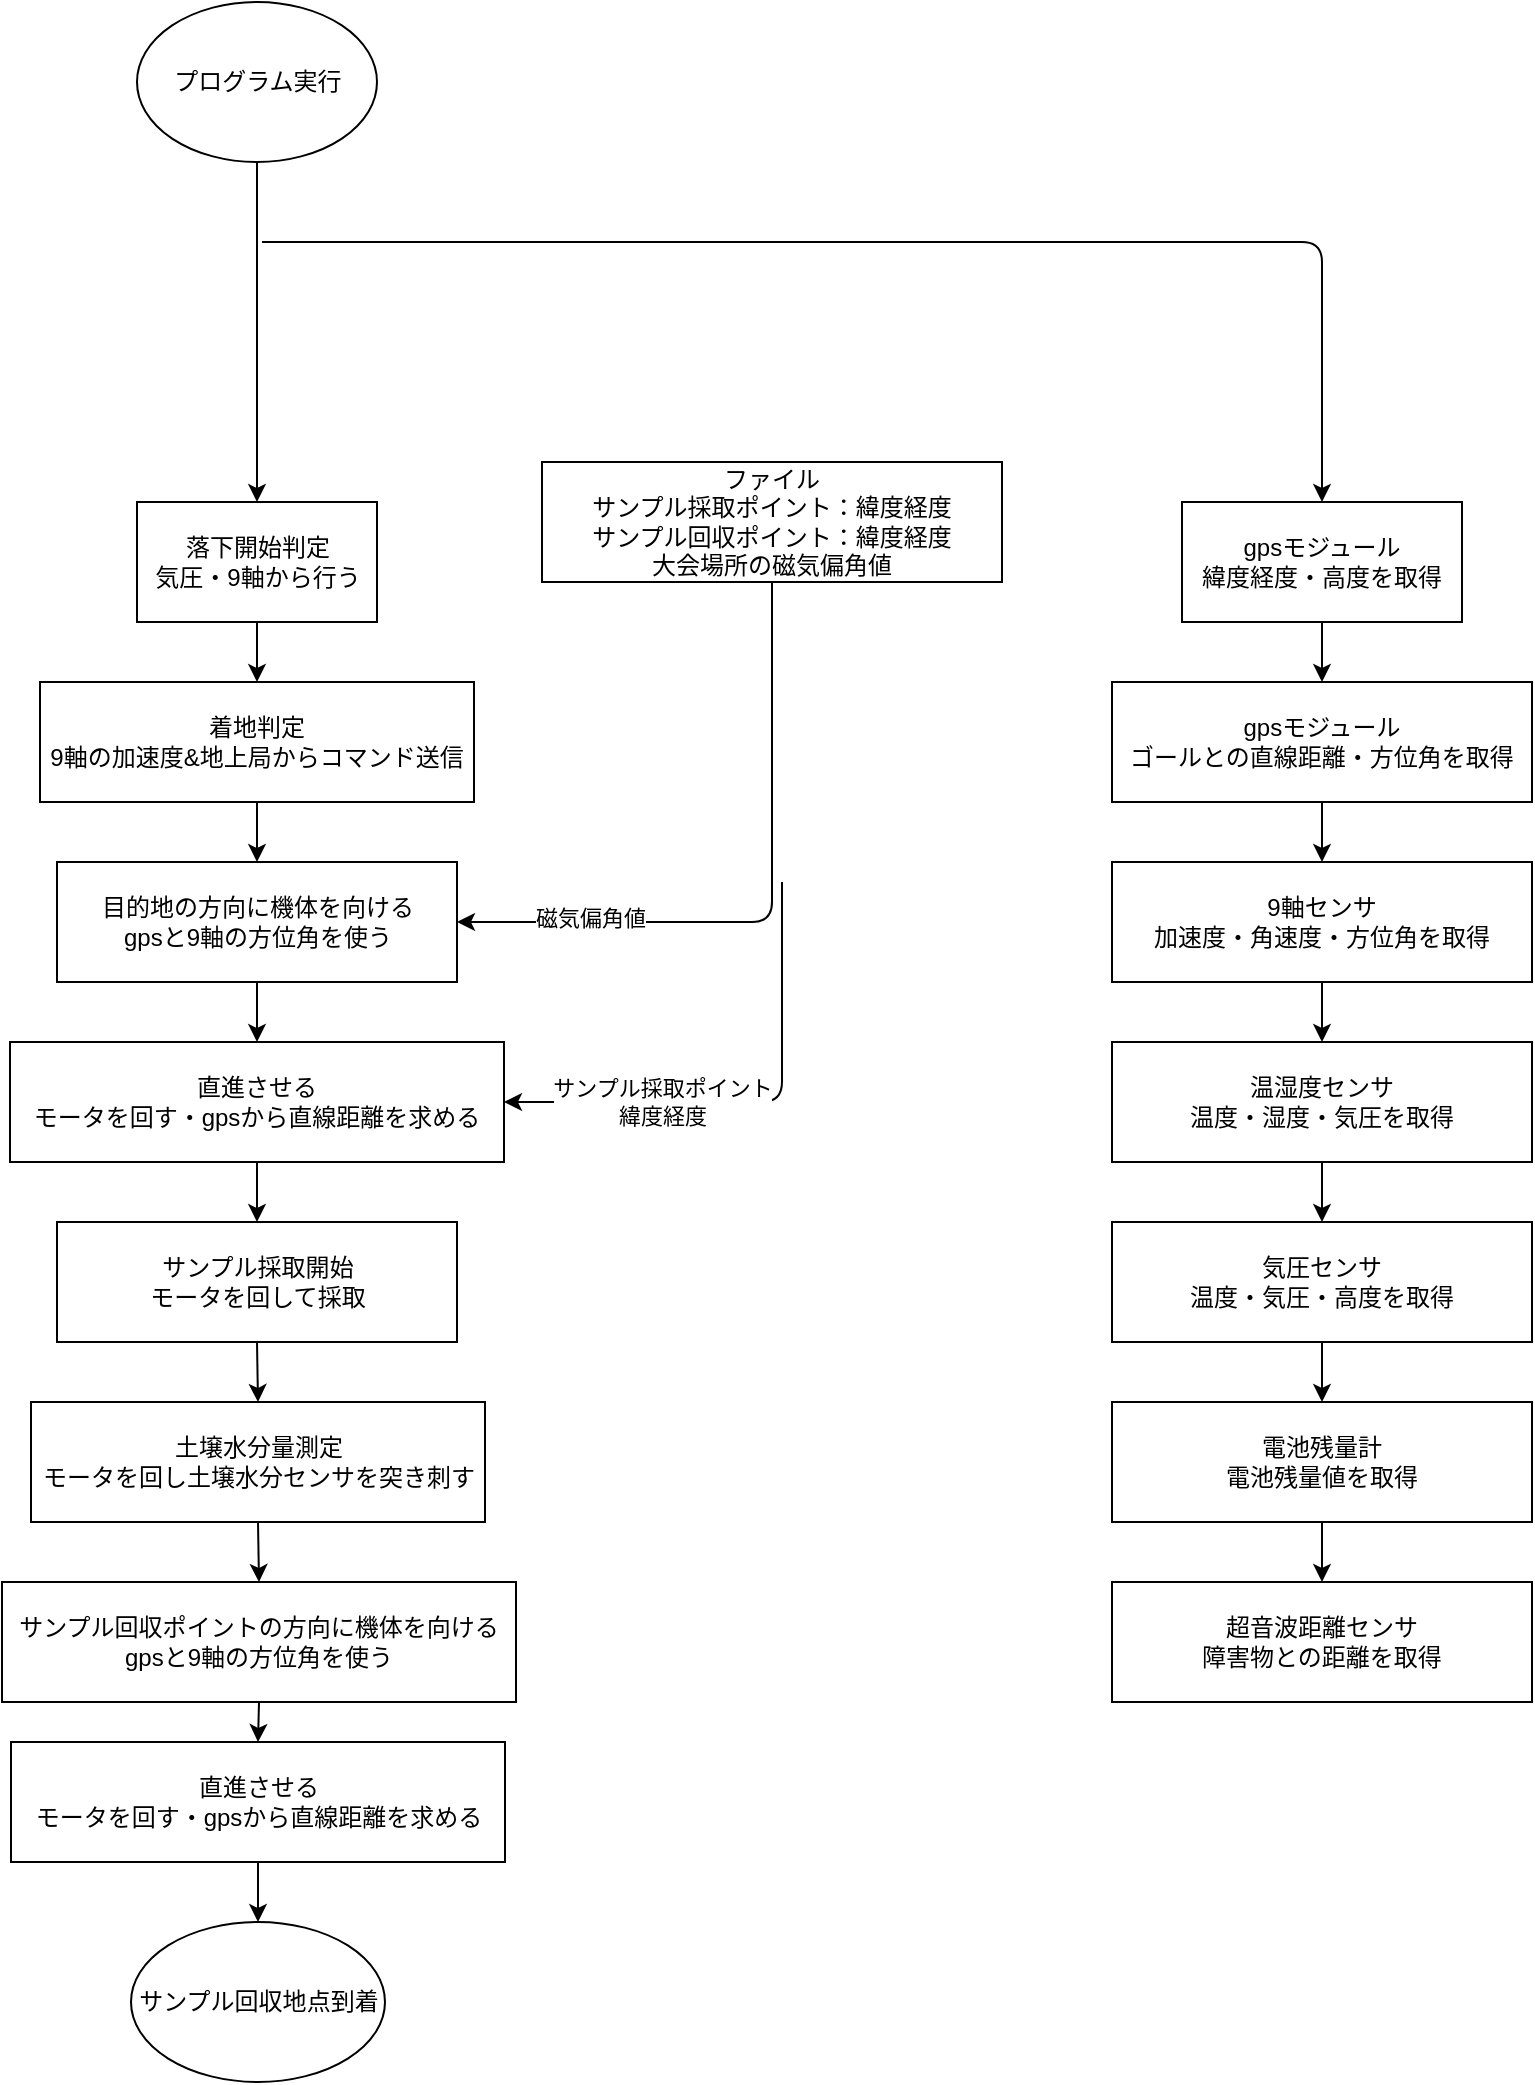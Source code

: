<mxfile>
    <diagram id="RfQd1FZKVwX_YVwqkUuT" name="ページ1">
        <mxGraphModel dx="1456" dy="579" grid="1" gridSize="10" guides="1" tooltips="1" connect="1" arrows="1" fold="1" page="1" pageScale="1" pageWidth="827" pageHeight="1169" math="0" shadow="0">
            <root>
                <mxCell id="0"/>
                <mxCell id="1" parent="0"/>
                <mxCell id="6" style="edgeStyle=none;html=1;exitX=0.5;exitY=1;exitDx=0;exitDy=0;entryX=0.5;entryY=0;entryDx=0;entryDy=0;" parent="1" source="2" target="5" edge="1">
                    <mxGeometry relative="1" as="geometry"/>
                </mxCell>
                <mxCell id="2" value="落下開始判定&lt;br&gt;気圧・9軸から行う" style="rounded=0;whiteSpace=wrap;html=1;" parent="1" vertex="1">
                    <mxGeometry x="107.5" y="250" width="120" height="60" as="geometry"/>
                </mxCell>
                <mxCell id="4" style="edgeStyle=none;html=1;exitX=0.5;exitY=1;exitDx=0;exitDy=0;entryX=0.5;entryY=0;entryDx=0;entryDy=0;" parent="1" source="3" target="2" edge="1">
                    <mxGeometry relative="1" as="geometry"/>
                </mxCell>
                <mxCell id="3" value="プログラム実行" style="ellipse;whiteSpace=wrap;html=1;" parent="1" vertex="1">
                    <mxGeometry x="107.5" width="120" height="80" as="geometry"/>
                </mxCell>
                <mxCell id="8" style="edgeStyle=none;html=1;exitX=0.5;exitY=1;exitDx=0;exitDy=0;entryX=0.5;entryY=0;entryDx=0;entryDy=0;" parent="1" source="5" target="7" edge="1">
                    <mxGeometry relative="1" as="geometry"/>
                </mxCell>
                <mxCell id="5" value="着地判定&lt;br&gt;9軸の加速度&amp;amp;地上局からコマンド送信" style="rounded=0;whiteSpace=wrap;html=1;" parent="1" vertex="1">
                    <mxGeometry x="59" y="340" width="217" height="60" as="geometry"/>
                </mxCell>
                <mxCell id="10" style="edgeStyle=none;html=1;exitX=0.5;exitY=1;exitDx=0;exitDy=0;entryX=0.5;entryY=0;entryDx=0;entryDy=0;" parent="1" source="7" target="9" edge="1">
                    <mxGeometry relative="1" as="geometry"/>
                </mxCell>
                <mxCell id="7" value="目的地の方向に機体を向ける&lt;br&gt;gpsと9軸の方位角を使う" style="rounded=0;whiteSpace=wrap;html=1;" parent="1" vertex="1">
                    <mxGeometry x="67.5" y="430" width="200" height="60" as="geometry"/>
                </mxCell>
                <mxCell id="12" style="edgeStyle=none;html=1;exitX=0.5;exitY=1;exitDx=0;exitDy=0;entryX=0.5;entryY=0;entryDx=0;entryDy=0;" parent="1" source="9" target="11" edge="1">
                    <mxGeometry relative="1" as="geometry"/>
                </mxCell>
                <mxCell id="9" value="直進させる&lt;br&gt;モータを回す・gpsから直線距離を求める" style="rounded=0;whiteSpace=wrap;html=1;" parent="1" vertex="1">
                    <mxGeometry x="44" y="520" width="247" height="60" as="geometry"/>
                </mxCell>
                <mxCell id="14" style="edgeStyle=none;html=1;exitX=0.5;exitY=1;exitDx=0;exitDy=0;entryX=0.5;entryY=0;entryDx=0;entryDy=0;" parent="1" source="11" target="13" edge="1">
                    <mxGeometry relative="1" as="geometry"/>
                </mxCell>
                <mxCell id="11" value="サンプル採取開始&lt;br&gt;モータを回して採取" style="rounded=0;whiteSpace=wrap;html=1;" parent="1" vertex="1">
                    <mxGeometry x="67.5" y="610" width="200" height="60" as="geometry"/>
                </mxCell>
                <mxCell id="16" style="edgeStyle=none;html=1;exitX=0.5;exitY=1;exitDx=0;exitDy=0;entryX=0.5;entryY=0;entryDx=0;entryDy=0;" parent="1" source="13" target="15" edge="1">
                    <mxGeometry relative="1" as="geometry"/>
                </mxCell>
                <mxCell id="13" value="土壌水分量測定&lt;br&gt;モータを回し土壌水分センサを突き刺す" style="rounded=0;whiteSpace=wrap;html=1;" parent="1" vertex="1">
                    <mxGeometry x="54.5" y="700" width="227" height="60" as="geometry"/>
                </mxCell>
                <mxCell id="19" style="edgeStyle=none;html=1;exitX=0.5;exitY=1;exitDx=0;exitDy=0;entryX=0.5;entryY=0;entryDx=0;entryDy=0;entryPerimeter=0;" parent="1" source="15" target="18" edge="1">
                    <mxGeometry relative="1" as="geometry"/>
                </mxCell>
                <mxCell id="15" value="サンプル回収ポイントの方向に機体を向ける&lt;br&gt;gpsと9軸の方位角を使う" style="rounded=0;whiteSpace=wrap;html=1;" parent="1" vertex="1">
                    <mxGeometry x="40" y="790" width="257" height="60" as="geometry"/>
                </mxCell>
                <mxCell id="21" style="edgeStyle=none;html=1;exitX=0.5;exitY=1;exitDx=0;exitDy=0;entryX=0.5;entryY=0;entryDx=0;entryDy=0;" parent="1" source="18" target="20" edge="1">
                    <mxGeometry relative="1" as="geometry"/>
                </mxCell>
                <mxCell id="18" value="直進させる&lt;br&gt;モータを回す・gpsから直線距離を求める" style="rounded=0;whiteSpace=wrap;html=1;" parent="1" vertex="1">
                    <mxGeometry x="44.5" y="870" width="247" height="60" as="geometry"/>
                </mxCell>
                <mxCell id="20" value="サンプル回収地点到着" style="ellipse;whiteSpace=wrap;html=1;" parent="1" vertex="1">
                    <mxGeometry x="104.5" y="960" width="127" height="80" as="geometry"/>
                </mxCell>
                <mxCell id="24" style="edgeStyle=none;html=1;exitX=0.5;exitY=1;exitDx=0;exitDy=0;entryX=1;entryY=0.5;entryDx=0;entryDy=0;" parent="1" source="23" target="7" edge="1">
                    <mxGeometry relative="1" as="geometry">
                        <mxPoint x="495" y="380" as="targetPoint"/>
                        <Array as="points">
                            <mxPoint x="425" y="460"/>
                        </Array>
                    </mxGeometry>
                </mxCell>
                <mxCell id="23" value="ファイル&lt;br&gt;サンプル採取ポイント：緯度経度&lt;br&gt;サンプル回収ポイント：緯度経度&lt;br&gt;大会場所の磁気偏角値" style="rounded=0;whiteSpace=wrap;html=1;" parent="1" vertex="1">
                    <mxGeometry x="310" y="230" width="230" height="60" as="geometry"/>
                </mxCell>
                <mxCell id="27" value="磁気偏角値" style="edgeLabel;html=1;align=center;verticalAlign=middle;resizable=0;points=[];" parent="1" vertex="1" connectable="0">
                    <mxGeometry x="770" y="220" as="geometry">
                        <mxPoint x="-436" y="238" as="offset"/>
                    </mxGeometry>
                </mxCell>
                <mxCell id="28" value="" style="endArrow=classic;html=1;entryX=1;entryY=0.5;entryDx=0;entryDy=0;" parent="1" target="9" edge="1">
                    <mxGeometry width="50" height="50" relative="1" as="geometry">
                        <mxPoint x="430" y="440" as="sourcePoint"/>
                        <mxPoint x="800" y="580" as="targetPoint"/>
                        <Array as="points">
                            <mxPoint x="430" y="550"/>
                        </Array>
                    </mxGeometry>
                </mxCell>
                <mxCell id="29" value="サンプル採取ポイント&lt;br&gt;緯度経度" style="edgeLabel;html=1;align=center;verticalAlign=middle;resizable=0;points=[];" parent="28" vertex="1" connectable="0">
                    <mxGeometry x="0.534" y="-1" relative="1" as="geometry">
                        <mxPoint x="21" y="1" as="offset"/>
                    </mxGeometry>
                </mxCell>
                <mxCell id="33" style="edgeStyle=none;html=1;exitX=0.5;exitY=1;exitDx=0;exitDy=0;entryX=0.5;entryY=0;entryDx=0;entryDy=0;" parent="1" source="30" target="32" edge="1">
                    <mxGeometry relative="1" as="geometry"/>
                </mxCell>
                <mxCell id="30" value="gpsモジュール&lt;br&gt;緯度経度・高度を取得" style="rounded=0;whiteSpace=wrap;html=1;" parent="1" vertex="1">
                    <mxGeometry x="630" y="250" width="140" height="60" as="geometry"/>
                </mxCell>
                <mxCell id="31" value="" style="endArrow=classic;html=1;entryX=0.5;entryY=0;entryDx=0;entryDy=0;" parent="1" target="30" edge="1">
                    <mxGeometry width="50" height="50" relative="1" as="geometry">
                        <mxPoint x="170" y="120" as="sourcePoint"/>
                        <mxPoint x="1060" y="290" as="targetPoint"/>
                        <Array as="points">
                            <mxPoint x="700" y="120"/>
                        </Array>
                    </mxGeometry>
                </mxCell>
                <mxCell id="35" style="edgeStyle=none;html=1;exitX=0.5;exitY=1;exitDx=0;exitDy=0;entryX=0.5;entryY=0;entryDx=0;entryDy=0;" parent="1" source="32" target="34" edge="1">
                    <mxGeometry relative="1" as="geometry"/>
                </mxCell>
                <mxCell id="32" value="gpsモジュール&lt;br&gt;ゴールとの直線距離・方位角を取得" style="rounded=0;whiteSpace=wrap;html=1;" parent="1" vertex="1">
                    <mxGeometry x="595" y="340" width="210" height="60" as="geometry"/>
                </mxCell>
                <mxCell id="37" style="edgeStyle=none;html=1;exitX=0.5;exitY=1;exitDx=0;exitDy=0;entryX=0.5;entryY=0;entryDx=0;entryDy=0;" parent="1" source="34" target="36" edge="1">
                    <mxGeometry relative="1" as="geometry"/>
                </mxCell>
                <mxCell id="34" value="9軸センサ&lt;br&gt;加速度・角速度・方位角を取得" style="rounded=0;whiteSpace=wrap;html=1;" parent="1" vertex="1">
                    <mxGeometry x="595" y="430" width="210" height="60" as="geometry"/>
                </mxCell>
                <mxCell id="39" style="edgeStyle=none;html=1;exitX=0.5;exitY=1;exitDx=0;exitDy=0;entryX=0.5;entryY=0;entryDx=0;entryDy=0;" parent="1" source="36" target="38" edge="1">
                    <mxGeometry relative="1" as="geometry"/>
                </mxCell>
                <mxCell id="36" value="温湿度センサ&lt;br&gt;温度・湿度・気圧を取得" style="rounded=0;whiteSpace=wrap;html=1;" parent="1" vertex="1">
                    <mxGeometry x="595" y="520" width="210" height="60" as="geometry"/>
                </mxCell>
                <mxCell id="41" style="edgeStyle=none;html=1;exitX=0.5;exitY=1;exitDx=0;exitDy=0;entryX=0.5;entryY=0;entryDx=0;entryDy=0;" edge="1" parent="1" source="38" target="40">
                    <mxGeometry relative="1" as="geometry"/>
                </mxCell>
                <mxCell id="38" value="気圧センサ&lt;br&gt;温度・気圧・高度を取得" style="rounded=0;whiteSpace=wrap;html=1;" parent="1" vertex="1">
                    <mxGeometry x="595" y="610" width="210" height="60" as="geometry"/>
                </mxCell>
                <mxCell id="43" style="edgeStyle=none;html=1;exitX=0.5;exitY=1;exitDx=0;exitDy=0;entryX=0.5;entryY=0;entryDx=0;entryDy=0;" edge="1" parent="1" source="40" target="42">
                    <mxGeometry relative="1" as="geometry"/>
                </mxCell>
                <mxCell id="40" value="電池残量計&lt;br&gt;電池残量値を取得" style="rounded=0;whiteSpace=wrap;html=1;" vertex="1" parent="1">
                    <mxGeometry x="595" y="700" width="210" height="60" as="geometry"/>
                </mxCell>
                <mxCell id="42" value="超音波距離センサ&lt;br&gt;障害物との距離を取得" style="rounded=0;whiteSpace=wrap;html=1;" vertex="1" parent="1">
                    <mxGeometry x="595" y="790" width="210" height="60" as="geometry"/>
                </mxCell>
            </root>
        </mxGraphModel>
    </diagram>
</mxfile>